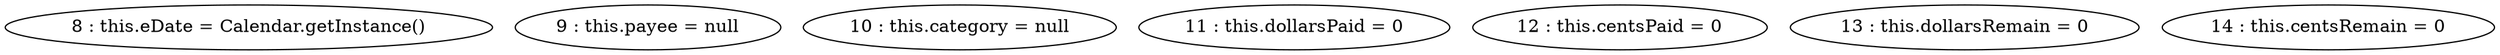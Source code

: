 digraph G {
"8 : this.eDate = Calendar.getInstance()"
"9 : this.payee = null"
"10 : this.category = null"
"11 : this.dollarsPaid = 0"
"12 : this.centsPaid = 0"
"13 : this.dollarsRemain = 0"
"14 : this.centsRemain = 0"
}